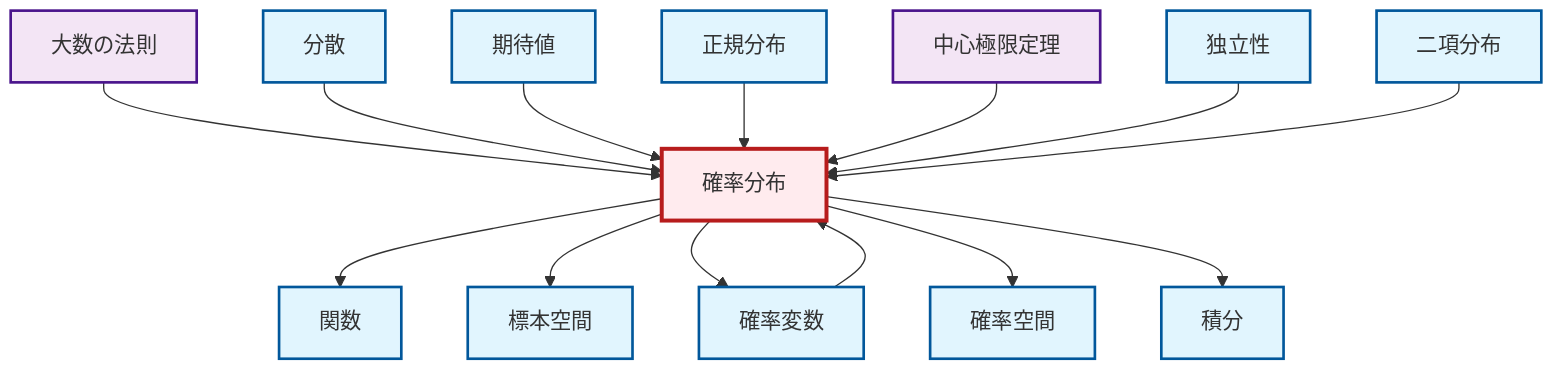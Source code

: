 graph TD
    classDef definition fill:#e1f5fe,stroke:#01579b,stroke-width:2px
    classDef theorem fill:#f3e5f5,stroke:#4a148c,stroke-width:2px
    classDef axiom fill:#fff3e0,stroke:#e65100,stroke-width:2px
    classDef example fill:#e8f5e9,stroke:#1b5e20,stroke-width:2px
    classDef current fill:#ffebee,stroke:#b71c1c,stroke-width:3px
    def-normal-distribution["正規分布"]:::definition
    def-integral["積分"]:::definition
    def-independence["独立性"]:::definition
    def-random-variable["確率変数"]:::definition
    def-probability-space["確率空間"]:::definition
    def-binomial-distribution["二項分布"]:::definition
    thm-central-limit["中心極限定理"]:::theorem
    def-probability-distribution["確率分布"]:::definition
    def-function["関数"]:::definition
    def-expectation["期待値"]:::definition
    thm-law-of-large-numbers["大数の法則"]:::theorem
    def-sample-space["標本空間"]:::definition
    def-variance["分散"]:::definition
    thm-law-of-large-numbers --> def-probability-distribution
    def-probability-distribution --> def-function
    def-variance --> def-probability-distribution
    def-expectation --> def-probability-distribution
    def-normal-distribution --> def-probability-distribution
    def-random-variable --> def-probability-distribution
    def-probability-distribution --> def-sample-space
    def-probability-distribution --> def-random-variable
    thm-central-limit --> def-probability-distribution
    def-independence --> def-probability-distribution
    def-probability-distribution --> def-probability-space
    def-binomial-distribution --> def-probability-distribution
    def-probability-distribution --> def-integral
    class def-probability-distribution current
